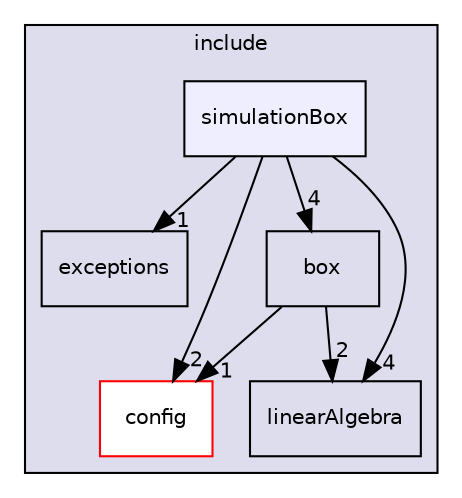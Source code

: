 digraph "/home/runner/work/pimd_qmcf/pimd_qmcf/include/simulationBox" {
  compound=true
  node [ fontsize="10", fontname="Helvetica"];
  edge [ labelfontsize="10", labelfontname="Helvetica"];
  subgraph clusterdir_d44c64559bbebec7f509842c48db8b23 {
    graph [ bgcolor="#ddddee", pencolor="black", label="include" fontname="Helvetica", fontsize="10", URL="dir_d44c64559bbebec7f509842c48db8b23.html"]
  dir_06ec884a0825782b323e4577406ae7aa [shape=box label="exceptions" URL="dir_06ec884a0825782b323e4577406ae7aa.html"];
  dir_8af815a803e0501ee4fd345175744c01 [shape=box label="box" URL="dir_8af815a803e0501ee4fd345175744c01.html"];
  dir_ea664ba48352c10e82f679d554c07e1e [shape=box label="config" fillcolor="white" style="filled" color="red" URL="dir_ea664ba48352c10e82f679d554c07e1e.html"];
  dir_f8986cdcb0800a07ddb435fc91942378 [shape=box label="linearAlgebra" URL="dir_f8986cdcb0800a07ddb435fc91942378.html"];
  dir_5f8646207f5991315b353f6d941eacae [shape=box, label="simulationBox", style="filled", fillcolor="#eeeeff", pencolor="black", URL="dir_5f8646207f5991315b353f6d941eacae.html"];
  }
  dir_8af815a803e0501ee4fd345175744c01->dir_ea664ba48352c10e82f679d554c07e1e [headlabel="1", labeldistance=1.5 headhref="dir_000004_000005.html"];
  dir_8af815a803e0501ee4fd345175744c01->dir_f8986cdcb0800a07ddb435fc91942378 [headlabel="2", labeldistance=1.5 headhref="dir_000004_000020.html"];
  dir_5f8646207f5991315b353f6d941eacae->dir_06ec884a0825782b323e4577406ae7aa [headlabel="1", labeldistance=1.5 headhref="dir_000034_000010.html"];
  dir_5f8646207f5991315b353f6d941eacae->dir_8af815a803e0501ee4fd345175744c01 [headlabel="4", labeldistance=1.5 headhref="dir_000034_000004.html"];
  dir_5f8646207f5991315b353f6d941eacae->dir_ea664ba48352c10e82f679d554c07e1e [headlabel="2", labeldistance=1.5 headhref="dir_000034_000005.html"];
  dir_5f8646207f5991315b353f6d941eacae->dir_f8986cdcb0800a07ddb435fc91942378 [headlabel="4", labeldistance=1.5 headhref="dir_000034_000020.html"];
}
